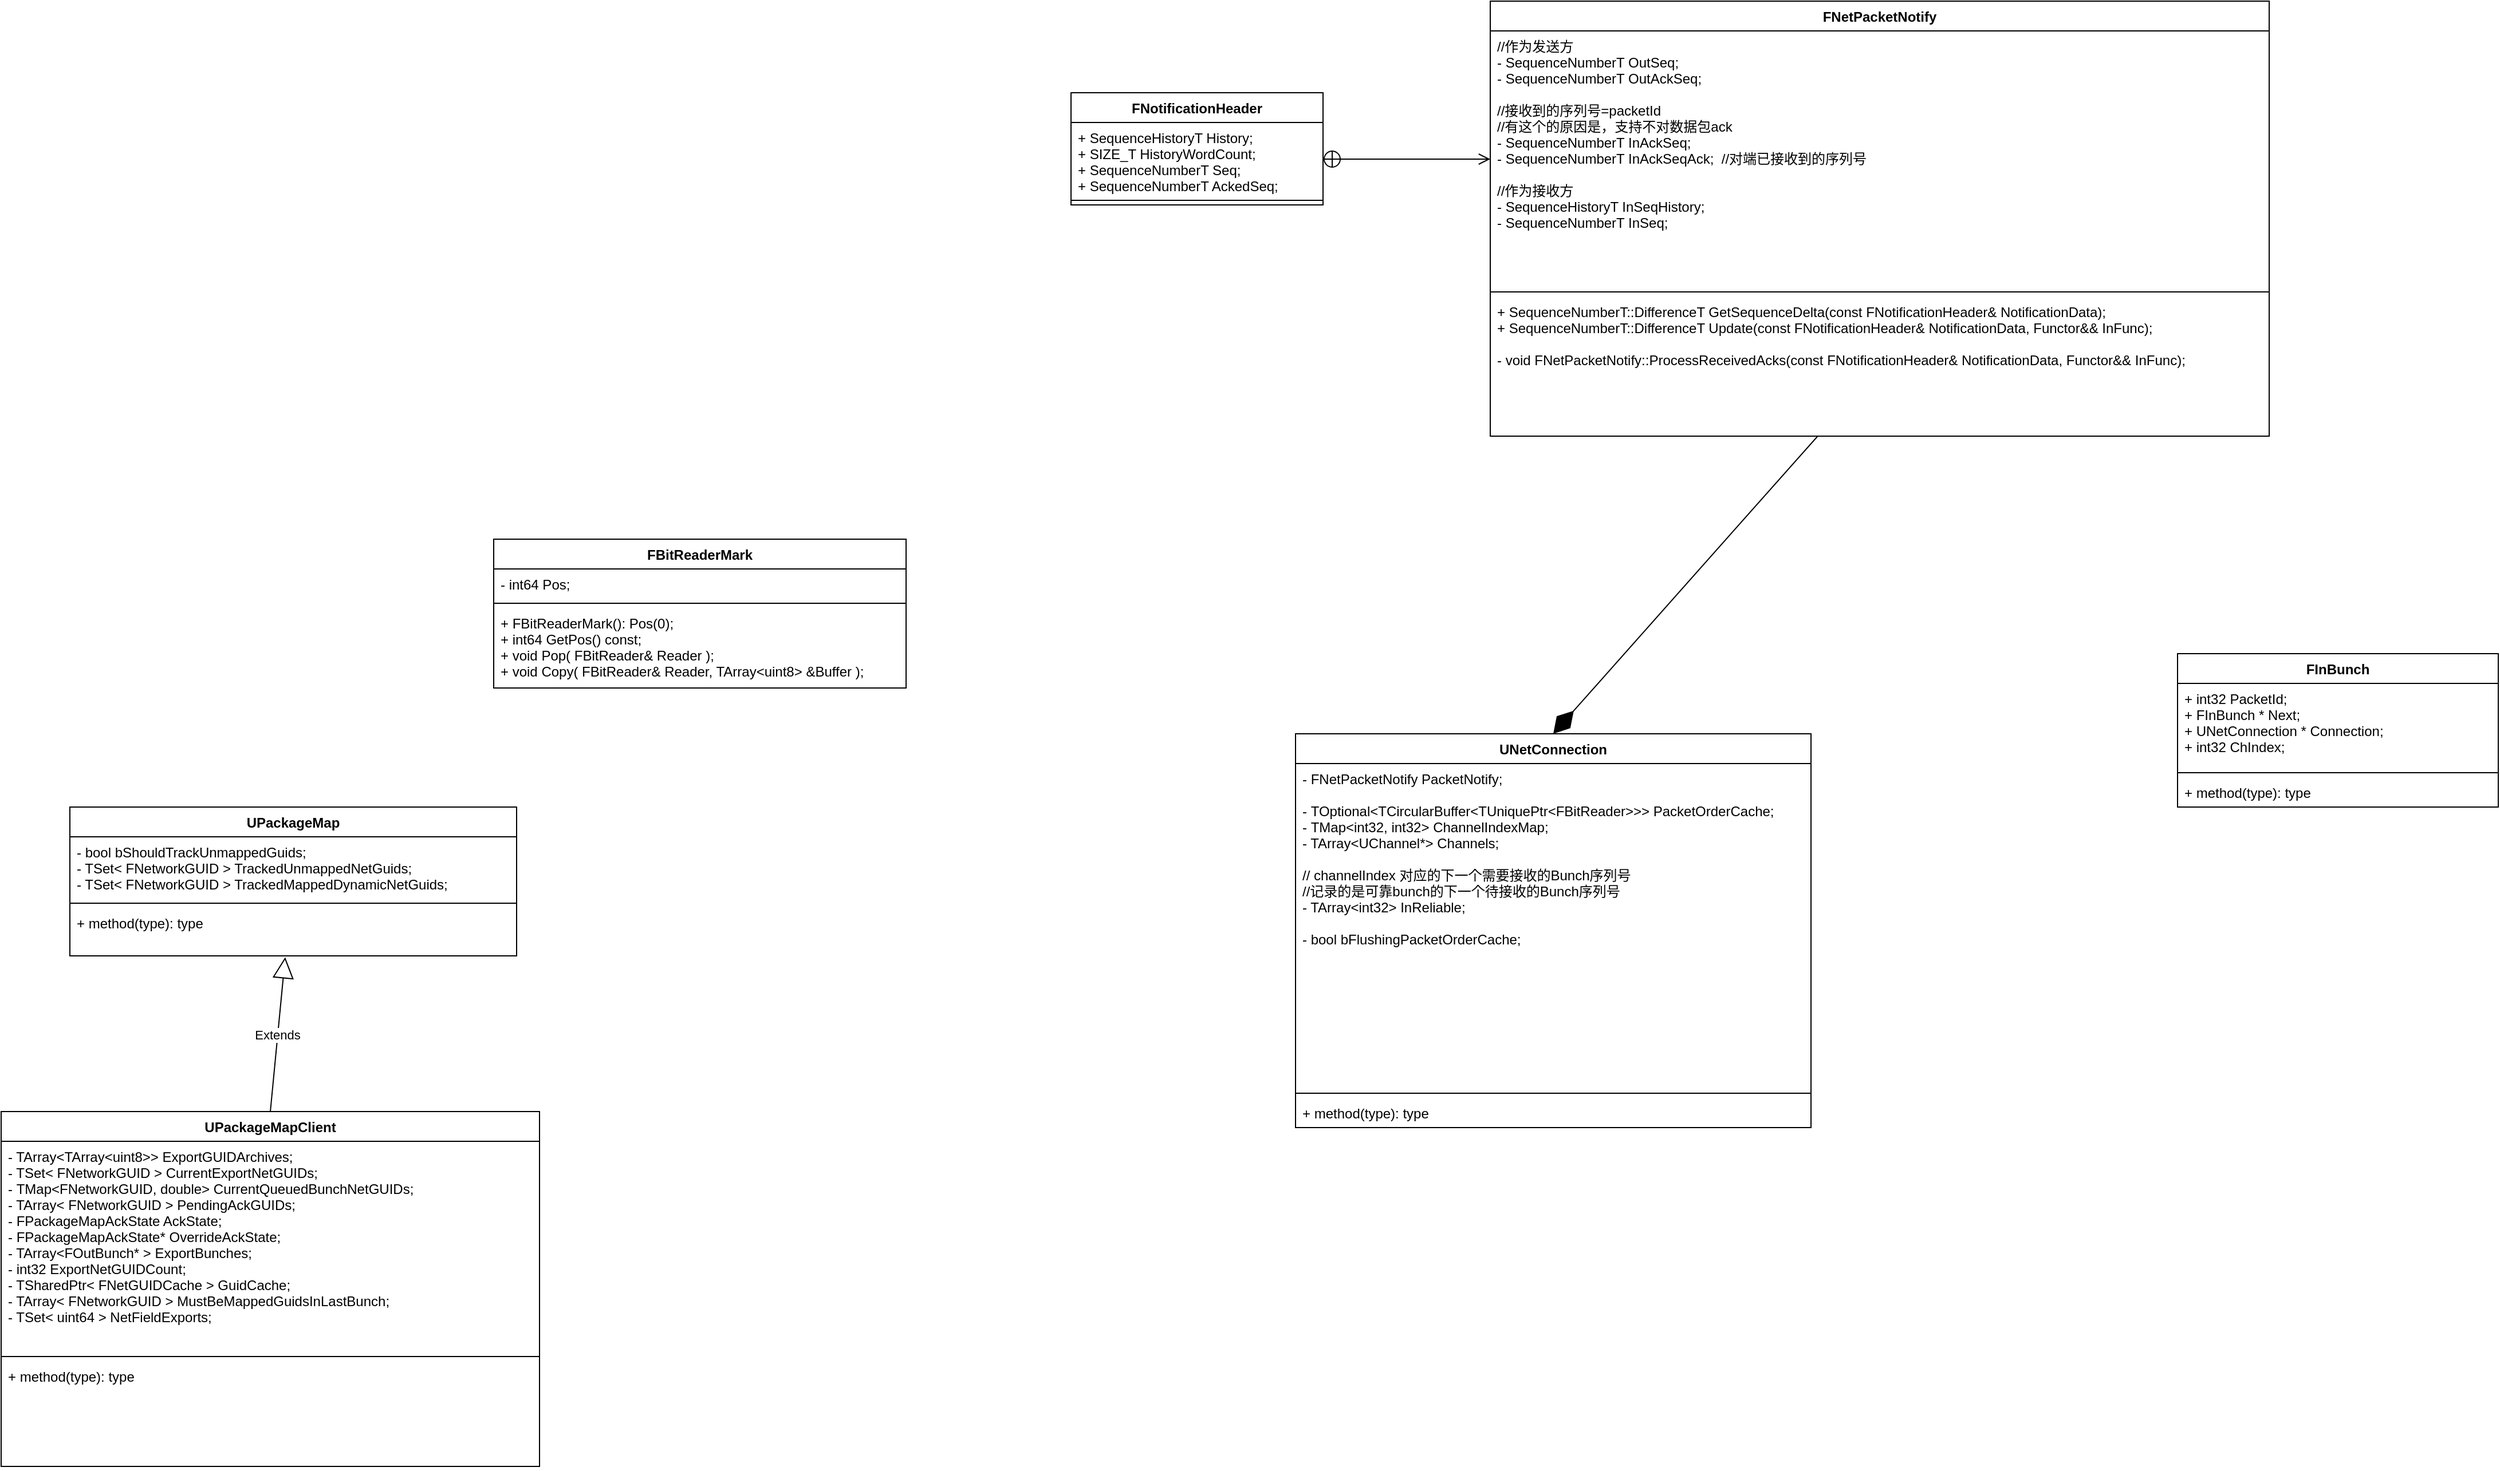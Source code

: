 <mxfile version="14.7.6" type="github" pages="4">
  <diagram id="JvuuxttgNgkwClHyyFu2" name="第 1 页">
    <mxGraphModel dx="1961" dy="1804" grid="1" gridSize="10" guides="1" tooltips="1" connect="1" arrows="1" fold="1" page="1" pageScale="1" pageWidth="827" pageHeight="1169" math="0" shadow="0">
      <root>
        <mxCell id="0" />
        <mxCell id="1" parent="0" />
        <mxCell id="SQb546SRnWdh8VyM-8AY-2" value="UNetConnection" style="swimlane;fontStyle=1;align=center;verticalAlign=top;childLayout=stackLayout;horizontal=1;startSize=26;horizontalStack=0;resizeParent=1;resizeParentMax=0;resizeLast=0;collapsible=1;marginBottom=0;" parent="1" vertex="1">
          <mxGeometry x="390" y="470" width="450" height="344" as="geometry" />
        </mxCell>
        <mxCell id="SQb546SRnWdh8VyM-8AY-3" value="- FNetPacketNotify PacketNotify;&#xa;&#xa;- TOptional&lt;TCircularBuffer&lt;TUniquePtr&lt;FBitReader&gt;&gt;&gt; PacketOrderCache;&#xa;- TMap&lt;int32, int32&gt; ChannelIndexMap;&#xa;- TArray&lt;UChannel*&gt; Channels;&#xa;&#xa;// channelIndex 对应的下一个需要接收的Bunch序列号&#xa;//记录的是可靠bunch的下一个待接收的Bunch序列号&#xa;- TArray&lt;int32&gt;  InReliable;  &#xa;&#xa;- bool bFlushingPacketOrderCache;" style="text;strokeColor=none;fillColor=none;align=left;verticalAlign=top;spacingLeft=4;spacingRight=4;overflow=hidden;rotatable=0;points=[[0,0.5],[1,0.5]];portConstraint=eastwest;" parent="SQb546SRnWdh8VyM-8AY-2" vertex="1">
          <mxGeometry y="26" width="450" height="284" as="geometry" />
        </mxCell>
        <mxCell id="SQb546SRnWdh8VyM-8AY-4" value="" style="line;strokeWidth=1;fillColor=none;align=left;verticalAlign=middle;spacingTop=-1;spacingLeft=3;spacingRight=3;rotatable=0;labelPosition=right;points=[];portConstraint=eastwest;" parent="SQb546SRnWdh8VyM-8AY-2" vertex="1">
          <mxGeometry y="310" width="450" height="8" as="geometry" />
        </mxCell>
        <mxCell id="SQb546SRnWdh8VyM-8AY-5" value="+ method(type): type" style="text;strokeColor=none;fillColor=none;align=left;verticalAlign=top;spacingLeft=4;spacingRight=4;overflow=hidden;rotatable=0;points=[[0,0.5],[1,0.5]];portConstraint=eastwest;" parent="SQb546SRnWdh8VyM-8AY-2" vertex="1">
          <mxGeometry y="318" width="450" height="26" as="geometry" />
        </mxCell>
        <mxCell id="o2_gZ3kN2BpJZVYaGaaf-1" value="FInBunch" style="swimlane;fontStyle=1;align=center;verticalAlign=top;childLayout=stackLayout;horizontal=1;startSize=26;horizontalStack=0;resizeParent=1;resizeParentMax=0;resizeLast=0;collapsible=1;marginBottom=0;" parent="1" vertex="1">
          <mxGeometry x="1160" y="400" width="280" height="134" as="geometry" />
        </mxCell>
        <mxCell id="o2_gZ3kN2BpJZVYaGaaf-2" value="+ int32    PacketId;&#xa;+ FInBunch *   Next;&#xa;+ UNetConnection * Connection;&#xa;+ int32    ChIndex;" style="text;strokeColor=none;fillColor=none;align=left;verticalAlign=top;spacingLeft=4;spacingRight=4;overflow=hidden;rotatable=0;points=[[0,0.5],[1,0.5]];portConstraint=eastwest;" parent="o2_gZ3kN2BpJZVYaGaaf-1" vertex="1">
          <mxGeometry y="26" width="280" height="74" as="geometry" />
        </mxCell>
        <mxCell id="o2_gZ3kN2BpJZVYaGaaf-3" value="" style="line;strokeWidth=1;fillColor=none;align=left;verticalAlign=middle;spacingTop=-1;spacingLeft=3;spacingRight=3;rotatable=0;labelPosition=right;points=[];portConstraint=eastwest;" parent="o2_gZ3kN2BpJZVYaGaaf-1" vertex="1">
          <mxGeometry y="100" width="280" height="8" as="geometry" />
        </mxCell>
        <mxCell id="o2_gZ3kN2BpJZVYaGaaf-4" value="+ method(type): type" style="text;strokeColor=none;fillColor=none;align=left;verticalAlign=top;spacingLeft=4;spacingRight=4;overflow=hidden;rotatable=0;points=[[0,0.5],[1,0.5]];portConstraint=eastwest;" parent="o2_gZ3kN2BpJZVYaGaaf-1" vertex="1">
          <mxGeometry y="108" width="280" height="26" as="geometry" />
        </mxCell>
        <mxCell id="5Kny9_tc-0Gk9VmiHxyS-1" value="FNetPacketNotify" style="swimlane;fontStyle=1;align=center;verticalAlign=top;childLayout=stackLayout;horizontal=1;startSize=26;horizontalStack=0;resizeParent=1;resizeParentMax=0;resizeLast=0;collapsible=1;marginBottom=0;" parent="1" vertex="1">
          <mxGeometry x="560" y="-170" width="680" height="380" as="geometry" />
        </mxCell>
        <mxCell id="5Kny9_tc-0Gk9VmiHxyS-2" value="//作为发送方&#xa;- SequenceNumberT OutSeq;&#xa;- SequenceNumberT OutAckSeq;&#xa; &#xa;//接收到的序列号=packetId&#xa;//有这个的原因是，支持不对数据包ack&#xa;- SequenceNumberT InAckSeq; &#xa;- SequenceNumberT InAckSeqAck;  //对端已接收到的序列号&#xa;&#xa;//作为接收方&#xa;- SequenceHistoryT InSeqHistory;&#xa;- SequenceNumberT InSeq;&#xa;&#xa; " style="text;strokeColor=none;fillColor=none;align=left;verticalAlign=top;spacingLeft=4;spacingRight=4;overflow=hidden;rotatable=0;points=[[0,0.5],[1,0.5]];portConstraint=eastwest;" parent="5Kny9_tc-0Gk9VmiHxyS-1" vertex="1">
          <mxGeometry y="26" width="680" height="224" as="geometry" />
        </mxCell>
        <mxCell id="5Kny9_tc-0Gk9VmiHxyS-3" value="" style="line;strokeWidth=1;fillColor=none;align=left;verticalAlign=middle;spacingTop=-1;spacingLeft=3;spacingRight=3;rotatable=0;labelPosition=right;points=[];portConstraint=eastwest;" parent="5Kny9_tc-0Gk9VmiHxyS-1" vertex="1">
          <mxGeometry y="250" width="680" height="8" as="geometry" />
        </mxCell>
        <mxCell id="5Kny9_tc-0Gk9VmiHxyS-4" value="+ SequenceNumberT::DifferenceT GetSequenceDelta(const FNotificationHeader&amp; NotificationData);&#xa;+ SequenceNumberT::DifferenceT Update(const FNotificationHeader&amp; NotificationData, Functor&amp;&amp; InFunc);&#xa;&#xa;- void FNetPacketNotify::ProcessReceivedAcks(const FNotificationHeader&amp; NotificationData, Functor&amp;&amp; InFunc);" style="text;strokeColor=none;fillColor=none;align=left;verticalAlign=top;spacingLeft=4;spacingRight=4;overflow=hidden;rotatable=0;points=[[0,0.5],[1,0.5]];portConstraint=eastwest;" parent="5Kny9_tc-0Gk9VmiHxyS-1" vertex="1">
          <mxGeometry y="258" width="680" height="122" as="geometry" />
        </mxCell>
        <mxCell id="5Kny9_tc-0Gk9VmiHxyS-5" value="" style="endArrow=open;startArrow=circlePlus;endFill=0;startFill=0;endSize=8;html=1;exitX=1;exitY=0.5;exitDx=0;exitDy=0;entryX=0;entryY=0.5;entryDx=0;entryDy=0;" parent="1" source="5Kny9_tc-0Gk9VmiHxyS-7" target="5Kny9_tc-0Gk9VmiHxyS-2" edge="1">
          <mxGeometry width="160" relative="1" as="geometry">
            <mxPoint x="330" y="-127.5" as="sourcePoint" />
            <mxPoint x="490" y="-127.5" as="targetPoint" />
          </mxGeometry>
        </mxCell>
        <mxCell id="5Kny9_tc-0Gk9VmiHxyS-6" value="FNotificationHeader" style="swimlane;fontStyle=1;align=center;verticalAlign=top;childLayout=stackLayout;horizontal=1;startSize=26;horizontalStack=0;resizeParent=1;resizeParentMax=0;resizeLast=0;collapsible=1;marginBottom=0;" parent="1" vertex="1">
          <mxGeometry x="194" y="-90" width="220" height="98" as="geometry" />
        </mxCell>
        <mxCell id="5Kny9_tc-0Gk9VmiHxyS-7" value="+ SequenceHistoryT History;&#xa;+ SIZE_T HistoryWordCount;&#xa;+ SequenceNumberT Seq;&#xa;+ SequenceNumberT AckedSeq;" style="text;strokeColor=none;fillColor=none;align=left;verticalAlign=top;spacingLeft=4;spacingRight=4;overflow=hidden;rotatable=0;points=[[0,0.5],[1,0.5]];portConstraint=eastwest;" parent="5Kny9_tc-0Gk9VmiHxyS-6" vertex="1">
          <mxGeometry y="26" width="220" height="64" as="geometry" />
        </mxCell>
        <mxCell id="5Kny9_tc-0Gk9VmiHxyS-8" value="" style="line;strokeWidth=1;fillColor=none;align=left;verticalAlign=middle;spacingTop=-1;spacingLeft=3;spacingRight=3;rotatable=0;labelPosition=right;points=[];portConstraint=eastwest;" parent="5Kny9_tc-0Gk9VmiHxyS-6" vertex="1">
          <mxGeometry y="90" width="220" height="8" as="geometry" />
        </mxCell>
        <mxCell id="w3oPFMXKAsbAwypzQbfn-1" value="FBitReaderMark" style="swimlane;fontStyle=1;align=center;verticalAlign=top;childLayout=stackLayout;horizontal=1;startSize=26;horizontalStack=0;resizeParent=1;resizeParentMax=0;resizeLast=0;collapsible=1;marginBottom=0;" parent="1" vertex="1">
          <mxGeometry x="-310" y="300" width="360" height="130" as="geometry" />
        </mxCell>
        <mxCell id="w3oPFMXKAsbAwypzQbfn-2" value="- int64 Pos;" style="text;strokeColor=none;fillColor=none;align=left;verticalAlign=top;spacingLeft=4;spacingRight=4;overflow=hidden;rotatable=0;points=[[0,0.5],[1,0.5]];portConstraint=eastwest;" parent="w3oPFMXKAsbAwypzQbfn-1" vertex="1">
          <mxGeometry y="26" width="360" height="26" as="geometry" />
        </mxCell>
        <mxCell id="w3oPFMXKAsbAwypzQbfn-3" value="" style="line;strokeWidth=1;fillColor=none;align=left;verticalAlign=middle;spacingTop=-1;spacingLeft=3;spacingRight=3;rotatable=0;labelPosition=right;points=[];portConstraint=eastwest;" parent="w3oPFMXKAsbAwypzQbfn-1" vertex="1">
          <mxGeometry y="52" width="360" height="8" as="geometry" />
        </mxCell>
        <mxCell id="w3oPFMXKAsbAwypzQbfn-4" value="+ FBitReaderMark(): Pos(0);&#xa;+ int64 GetPos() const;&#xa;+ void Pop( FBitReader&amp; Reader );&#xa;+ void Copy( FBitReader&amp; Reader, TArray&lt;uint8&gt; &amp;Buffer );" style="text;strokeColor=none;fillColor=none;align=left;verticalAlign=top;spacingLeft=4;spacingRight=4;overflow=hidden;rotatable=0;points=[[0,0.5],[1,0.5]];portConstraint=eastwest;" parent="w3oPFMXKAsbAwypzQbfn-1" vertex="1">
          <mxGeometry y="60" width="360" height="70" as="geometry" />
        </mxCell>
        <mxCell id="w3oPFMXKAsbAwypzQbfn-6" value="" style="endArrow=diamondThin;endFill=1;endSize=24;html=1;entryX=0.5;entryY=0;entryDx=0;entryDy=0;" parent="1" source="5Kny9_tc-0Gk9VmiHxyS-4" target="SQb546SRnWdh8VyM-8AY-2" edge="1">
          <mxGeometry width="160" relative="1" as="geometry">
            <mxPoint x="250" y="250" as="sourcePoint" />
            <mxPoint x="440" y="320" as="targetPoint" />
          </mxGeometry>
        </mxCell>
        <mxCell id="HYYZ7wxcilcyPnHC77bf-1" value="UPackageMap" style="swimlane;fontStyle=1;align=center;verticalAlign=top;childLayout=stackLayout;horizontal=1;startSize=26;horizontalStack=0;resizeParent=1;resizeParentMax=0;resizeLast=0;collapsible=1;marginBottom=0;" vertex="1" parent="1">
          <mxGeometry x="-680" y="534" width="390" height="130" as="geometry" />
        </mxCell>
        <mxCell id="HYYZ7wxcilcyPnHC77bf-2" value="- bool					bShouldTrackUnmappedGuids;&#xa;- TSet&lt; FNetworkGUID &gt;	TrackedUnmappedNetGuids;&#xa;- TSet&lt; FNetworkGUID &gt;	TrackedMappedDynamicNetGuids;" style="text;strokeColor=none;fillColor=none;align=left;verticalAlign=top;spacingLeft=4;spacingRight=4;overflow=hidden;rotatable=0;points=[[0,0.5],[1,0.5]];portConstraint=eastwest;" vertex="1" parent="HYYZ7wxcilcyPnHC77bf-1">
          <mxGeometry y="26" width="390" height="54" as="geometry" />
        </mxCell>
        <mxCell id="HYYZ7wxcilcyPnHC77bf-3" value="" style="line;strokeWidth=1;fillColor=none;align=left;verticalAlign=middle;spacingTop=-1;spacingLeft=3;spacingRight=3;rotatable=0;labelPosition=right;points=[];portConstraint=eastwest;" vertex="1" parent="HYYZ7wxcilcyPnHC77bf-1">
          <mxGeometry y="80" width="390" height="8" as="geometry" />
        </mxCell>
        <mxCell id="HYYZ7wxcilcyPnHC77bf-4" value="+ method(type): type" style="text;strokeColor=none;fillColor=none;align=left;verticalAlign=top;spacingLeft=4;spacingRight=4;overflow=hidden;rotatable=0;points=[[0,0.5],[1,0.5]];portConstraint=eastwest;" vertex="1" parent="HYYZ7wxcilcyPnHC77bf-1">
          <mxGeometry y="88" width="390" height="42" as="geometry" />
        </mxCell>
        <mxCell id="HYYZ7wxcilcyPnHC77bf-5" value="UPackageMapClient" style="swimlane;fontStyle=1;align=center;verticalAlign=top;childLayout=stackLayout;horizontal=1;startSize=26;horizontalStack=0;resizeParent=1;resizeParentMax=0;resizeLast=0;collapsible=1;marginBottom=0;" vertex="1" parent="1">
          <mxGeometry x="-740" y="800" width="470" height="310" as="geometry" />
        </mxCell>
        <mxCell id="HYYZ7wxcilcyPnHC77bf-6" value="- TArray&lt;TArray&lt;uint8&gt;&gt;				ExportGUIDArchives;&#xa;- TSet&lt; FNetworkGUID &gt;				CurrentExportNetGUIDs;&#xa;- TMap&lt;FNetworkGUID, double&gt; CurrentQueuedBunchNetGUIDs;&#xa;- TArray&lt; FNetworkGUID &gt;				PendingAckGUIDs;&#xa;- FPackageMapAckState					AckState; &#xa;- FPackageMapAckState*				OverrideAckState;&#xa;- TArray&lt;FOutBunch* &gt;					ExportBunches;&#xa;- int32								ExportNetGUIDCount;&#xa;- TSharedPtr&lt; FNetGUIDCache &gt;			GuidCache;&#xa;- TArray&lt; FNetworkGUID &gt;				MustBeMappedGuidsInLastBunch;&#xa;- TSet&lt; uint64 &gt;						NetFieldExports;" style="text;strokeColor=none;fillColor=none;align=left;verticalAlign=top;spacingLeft=4;spacingRight=4;overflow=hidden;rotatable=0;points=[[0,0.5],[1,0.5]];portConstraint=eastwest;" vertex="1" parent="HYYZ7wxcilcyPnHC77bf-5">
          <mxGeometry y="26" width="470" height="184" as="geometry" />
        </mxCell>
        <mxCell id="HYYZ7wxcilcyPnHC77bf-7" value="" style="line;strokeWidth=1;fillColor=none;align=left;verticalAlign=middle;spacingTop=-1;spacingLeft=3;spacingRight=3;rotatable=0;labelPosition=right;points=[];portConstraint=eastwest;" vertex="1" parent="HYYZ7wxcilcyPnHC77bf-5">
          <mxGeometry y="210" width="470" height="8" as="geometry" />
        </mxCell>
        <mxCell id="HYYZ7wxcilcyPnHC77bf-8" value="+ method(type): type" style="text;strokeColor=none;fillColor=none;align=left;verticalAlign=top;spacingLeft=4;spacingRight=4;overflow=hidden;rotatable=0;points=[[0,0.5],[1,0.5]];portConstraint=eastwest;" vertex="1" parent="HYYZ7wxcilcyPnHC77bf-5">
          <mxGeometry y="218" width="470" height="92" as="geometry" />
        </mxCell>
        <mxCell id="HYYZ7wxcilcyPnHC77bf-10" value="Extends" style="endArrow=block;endSize=16;endFill=0;html=1;entryX=0.482;entryY=1.028;entryDx=0;entryDy=0;entryPerimeter=0;exitX=0.5;exitY=0;exitDx=0;exitDy=0;" edge="1" parent="1" source="HYYZ7wxcilcyPnHC77bf-5" target="HYYZ7wxcilcyPnHC77bf-4">
          <mxGeometry width="160" relative="1" as="geometry">
            <mxPoint x="-540" y="740" as="sourcePoint" />
            <mxPoint x="-380" y="740" as="targetPoint" />
          </mxGeometry>
        </mxCell>
      </root>
    </mxGraphModel>
  </diagram>
  <diagram id="a4vRnVLud2tBg5x-6DI5" name="第 2 页">
    <mxGraphModel dx="1422" dy="762" grid="1" gridSize="10" guides="1" tooltips="1" connect="1" arrows="1" fold="1" page="1" pageScale="1" pageWidth="827" pageHeight="1169" math="0" shadow="0">
      <root>
        <mxCell id="y5h4J5LShokHnXd0eRl6-0" />
        <mxCell id="y5h4J5LShokHnXd0eRl6-1" parent="y5h4J5LShokHnXd0eRl6-0" />
        <mxCell id="y5h4J5LShokHnXd0eRl6-3" value="UNetConnection::ReceivedPacket" style="shape=umlLifeline;perimeter=lifelinePerimeter;whiteSpace=wrap;html=1;container=1;collapsible=0;recursiveResize=0;outlineConnect=0;" parent="y5h4J5LShokHnXd0eRl6-1" vertex="1">
          <mxGeometry x="200" y="240" width="240" height="550" as="geometry" />
        </mxCell>
        <mxCell id="y5h4J5LShokHnXd0eRl6-4" value="" style="html=1;points=[];perimeter=orthogonalPerimeter;" parent="y5h4J5LShokHnXd0eRl6-3" vertex="1">
          <mxGeometry x="115" y="130" width="10" height="40" as="geometry" />
        </mxCell>
        <mxCell id="y5h4J5LShokHnXd0eRl6-6" value="" style="html=1;points=[];perimeter=orthogonalPerimeter;" parent="y5h4J5LShokHnXd0eRl6-3" vertex="1">
          <mxGeometry x="115" y="70" width="10" height="40" as="geometry" />
        </mxCell>
        <mxCell id="y5h4J5LShokHnXd0eRl6-5" value="接收到的数据包序列号非预期的，缓存之" style="text;html=1;align=center;verticalAlign=middle;resizable=0;points=[];autosize=1;strokeColor=none;" parent="y5h4J5LShokHnXd0eRl6-1" vertex="1">
          <mxGeometry x="330" y="380" width="230" height="20" as="geometry" />
        </mxCell>
        <mxCell id="y5h4J5LShokHnXd0eRl6-7" value="解析接收到的数据包的头" style="text;html=1;align=center;verticalAlign=middle;resizable=0;points=[];autosize=1;strokeColor=none;" parent="y5h4J5LShokHnXd0eRl6-1" vertex="1">
          <mxGeometry x="330" y="320" width="150" height="20" as="geometry" />
        </mxCell>
        <mxCell id="y5h4J5LShokHnXd0eRl6-8" value="" style="html=1;points=[];perimeter=orthogonalPerimeter;" parent="y5h4J5LShokHnXd0eRl6-1" vertex="1">
          <mxGeometry x="315" y="440" width="10" height="40" as="geometry" />
        </mxCell>
        <mxCell id="y5h4J5LShokHnXd0eRl6-9" value="数据包通知模块处理收到的Ack" style="text;html=1;align=center;verticalAlign=middle;resizable=0;points=[];autosize=1;strokeColor=none;" parent="y5h4J5LShokHnXd0eRl6-1" vertex="1">
          <mxGeometry x="340" y="450" width="180" height="20" as="geometry" />
        </mxCell>
        <mxCell id="y5h4J5LShokHnXd0eRl6-10" value="如果收到预期的数据包" style="text;html=1;align=center;verticalAlign=middle;resizable=0;points=[];autosize=1;strokeColor=none;" parent="y5h4J5LShokHnXd0eRl6-1" vertex="1">
          <mxGeometry x="330" y="420" width="140" height="20" as="geometry" />
        </mxCell>
        <mxCell id="y5h4J5LShokHnXd0eRl6-11" value="" style="html=1;points=[];perimeter=orthogonalPerimeter;" parent="y5h4J5LShokHnXd0eRl6-1" vertex="1">
          <mxGeometry x="315" y="510" width="10" height="40" as="geometry" />
        </mxCell>
        <mxCell id="y5h4J5LShokHnXd0eRl6-12" value="开始循环拆包" style="text;html=1;align=center;verticalAlign=middle;resizable=0;points=[];autosize=1;strokeColor=none;" parent="y5h4J5LShokHnXd0eRl6-1" vertex="1">
          <mxGeometry x="335" y="520" width="90" height="20" as="geometry" />
        </mxCell>
      </root>
    </mxGraphModel>
  </diagram>
  <diagram id="L2MIMZa57mk_JeIrlgz6" name="第 3 页">
    <mxGraphModel dx="1422" dy="762" grid="1" gridSize="10" guides="1" tooltips="1" connect="1" arrows="1" fold="1" page="1" pageScale="1" pageWidth="827" pageHeight="1169" math="0" shadow="0">
      <root>
        <mxCell id="V9XOSMGE34UT7dlm8gCm-0" />
        <mxCell id="V9XOSMGE34UT7dlm8gCm-1" parent="V9XOSMGE34UT7dlm8gCm-0" />
        <mxCell id="V9XOSMGE34UT7dlm8gCm-9" value="" style="rounded=0;whiteSpace=wrap;html=1;align=center;" parent="V9XOSMGE34UT7dlm8gCm-1" vertex="1">
          <mxGeometry x="244" y="455" width="426" height="465" as="geometry" />
        </mxCell>
        <mxCell id="V9XOSMGE34UT7dlm8gCm-10" value="&lt;font style=&quot;font-size: 20px&quot;&gt;&lt;b&gt;数据包格式&lt;/b&gt;&lt;/font&gt;" style="text;html=1;align=center;verticalAlign=middle;resizable=0;points=[];autosize=1;strokeColor=none;" parent="V9XOSMGE34UT7dlm8gCm-1" vertex="1">
          <mxGeometry x="220" y="390" width="120" height="20" as="geometry" />
        </mxCell>
        <mxCell id="mLa5y4hS6SkfAluFRhbH-0" value="&lt;b&gt;&lt;font style=&quot;font-size: 16px&quot;&gt;FNetPacketNotify::FNotificationHeader&lt;/font&gt;&lt;br&gt;&lt;/b&gt;&lt;div style=&quot;font-size: 14px&quot;&gt;&lt;b&gt;1.Header.History：&lt;/b&gt;&lt;/div&gt;&lt;div style=&quot;font-size: 14px&quot;&gt;&lt;b&gt;2.Header.HistoryWordCount：&lt;/b&gt;&lt;/div&gt;&lt;div style=&quot;font-size: 14px&quot;&gt;&lt;b&gt;3.Header.Seq：&lt;/b&gt;&lt;/div&gt;&lt;div style=&quot;font-size: 14px&quot;&gt;&lt;b&gt;4.Header.AckedSeq&lt;span style=&quot;font-size: 13px&quot;&gt;：&lt;/span&gt;&lt;/b&gt;&lt;/div&gt;" style="rounded=1;whiteSpace=wrap;html=1;strokeWidth=2;fillWeight=4;hachureGap=8;hachureAngle=45;fillColor=#1ba1e2;sketch=1;opacity=40;" parent="V9XOSMGE34UT7dlm8gCm-1" vertex="1">
          <mxGeometry x="290" y="500" width="340" height="140" as="geometry" />
        </mxCell>
      </root>
    </mxGraphModel>
  </diagram>
  <diagram id="5l3Og7EX1F1I-Ai8yThH" name="第 4 页">
    <mxGraphModel dx="2858" dy="1089" grid="1" gridSize="10" guides="1" tooltips="1" connect="1" arrows="1" fold="1" page="1" pageScale="1" pageWidth="827" pageHeight="1169" math="0" shadow="0">
      <root>
        <mxCell id="J8YUwBtzcWnU1Rgt1Epy-0" />
        <mxCell id="J8YUwBtzcWnU1Rgt1Epy-1" parent="J8YUwBtzcWnU1Rgt1Epy-0" />
        <mxCell id="J8YUwBtzcWnU1Rgt1Epy-5" value="&lt;font style=&quot;font-size: 20px&quot;&gt;SequenceHistoryT History&lt;/font&gt;" style="rounded=0;whiteSpace=wrap;html=1;" vertex="1" parent="J8YUwBtzcWnU1Rgt1Epy-1">
          <mxGeometry x="269" y="280" width="290" height="60" as="geometry" />
        </mxCell>
        <mxCell id="J8YUwBtzcWnU1Rgt1Epy-6" value="&lt;font style=&quot;font-size: 20px&quot;&gt;SIZE_T HistoryWordCount&lt;/font&gt;" style="rounded=0;whiteSpace=wrap;html=1;" vertex="1" parent="J8YUwBtzcWnU1Rgt1Epy-1">
          <mxGeometry x="269" y="475" width="290" height="60" as="geometry" />
        </mxCell>
        <mxCell id="J8YUwBtzcWnU1Rgt1Epy-7" value="&lt;font style=&quot;font-size: 20px&quot;&gt;SequenceNumberT Seq&lt;/font&gt;" style="rounded=0;whiteSpace=wrap;html=1;" vertex="1" parent="J8YUwBtzcWnU1Rgt1Epy-1">
          <mxGeometry x="269" y="680" width="290" height="60" as="geometry" />
        </mxCell>
        <mxCell id="J8YUwBtzcWnU1Rgt1Epy-8" value="&lt;font style=&quot;font-size: 20px&quot;&gt;SequenceNumberT AckedSeq&lt;/font&gt;" style="rounded=0;whiteSpace=wrap;html=1;" vertex="1" parent="J8YUwBtzcWnU1Rgt1Epy-1">
          <mxGeometry x="270" y="380" width="290" height="60" as="geometry" />
        </mxCell>
        <mxCell id="J8YUwBtzcWnU1Rgt1Epy-9" value="&lt;font style=&quot;font-size: 20px&quot;&gt;SequenceHistoryT InSeqHistory&lt;/font&gt;" style="rounded=0;whiteSpace=wrap;html=1;" vertex="1" parent="J8YUwBtzcWnU1Rgt1Epy-1">
          <mxGeometry x="-350" y="280" width="320" height="60" as="geometry" />
        </mxCell>
        <mxCell id="J8YUwBtzcWnU1Rgt1Epy-10" value="&lt;font style=&quot;font-size: 20px&quot;&gt;SequenceNumberT InSeq&lt;/font&gt;" style="rounded=0;whiteSpace=wrap;html=1;" vertex="1" parent="J8YUwBtzcWnU1Rgt1Epy-1">
          <mxGeometry x="-350" y="180" width="320" height="60" as="geometry" />
        </mxCell>
        <mxCell id="J8YUwBtzcWnU1Rgt1Epy-11" value="&lt;font style=&quot;font-size: 20px&quot;&gt;SequenceNumberT InAckSeq&lt;/font&gt;" style="rounded=0;whiteSpace=wrap;html=1;" vertex="1" parent="J8YUwBtzcWnU1Rgt1Epy-1">
          <mxGeometry x="-360" y="380" width="320" height="60" as="geometry" />
        </mxCell>
        <mxCell id="J8YUwBtzcWnU1Rgt1Epy-12" value="&lt;font style=&quot;font-size: 20px&quot;&gt;SequenceNumberT InAckSeqAck&lt;/font&gt;" style="rounded=0;whiteSpace=wrap;html=1;" vertex="1" parent="J8YUwBtzcWnU1Rgt1Epy-1">
          <mxGeometry x="-361" y="520" width="320" height="60" as="geometry" />
        </mxCell>
        <mxCell id="J8YUwBtzcWnU1Rgt1Epy-13" value="&lt;font style=&quot;font-size: 20px&quot;&gt;SequenceNumberT OutSeq&lt;/font&gt;" style="rounded=0;whiteSpace=wrap;html=1;" vertex="1" parent="J8YUwBtzcWnU1Rgt1Epy-1">
          <mxGeometry x="-361" y="690" width="320" height="60" as="geometry" />
        </mxCell>
        <mxCell id="J8YUwBtzcWnU1Rgt1Epy-14" value="&lt;font style=&quot;font-size: 20px&quot;&gt;SequenceNumberT OutAckSeq&lt;/font&gt;" style="rounded=0;whiteSpace=wrap;html=1;" vertex="1" parent="J8YUwBtzcWnU1Rgt1Epy-1">
          <mxGeometry x="-361" y="770" width="320" height="60" as="geometry" />
        </mxCell>
        <mxCell id="J8YUwBtzcWnU1Rgt1Epy-32" value="&lt;font style=&quot;font-size: 15px&quot;&gt;至少一个字 Word 的大小&lt;/font&gt;" style="text;html=1;align=center;verticalAlign=middle;resizable=0;points=[];autosize=1;strokeColor=none;" vertex="1" parent="J8YUwBtzcWnU1Rgt1Epy-1">
          <mxGeometry x="70" y="470" width="180" height="20" as="geometry" />
        </mxCell>
        <mxCell id="J8YUwBtzcWnU1Rgt1Epy-33" value="&lt;font style=&quot;font-size: 20px&quot;&gt;SequenceHistoryT InSeqHistory&lt;/font&gt;" style="rounded=0;whiteSpace=wrap;html=1;" vertex="1" parent="J8YUwBtzcWnU1Rgt1Epy-1">
          <mxGeometry x="830" y="495" width="320" height="60" as="geometry" />
        </mxCell>
        <mxCell id="J8YUwBtzcWnU1Rgt1Epy-34" value="&lt;font style=&quot;font-size: 20px&quot;&gt;SequenceNumberT InSeq&lt;/font&gt;" style="rounded=0;whiteSpace=wrap;html=1;" vertex="1" parent="J8YUwBtzcWnU1Rgt1Epy-1">
          <mxGeometry x="827" y="680" width="320" height="60" as="geometry" />
        </mxCell>
        <mxCell id="J8YUwBtzcWnU1Rgt1Epy-35" value="&lt;font style=&quot;font-size: 20px&quot;&gt;SequenceNumberT InAckSeq&lt;/font&gt;" style="rounded=0;whiteSpace=wrap;html=1;" vertex="1" parent="J8YUwBtzcWnU1Rgt1Epy-1">
          <mxGeometry x="827" y="590" width="320" height="60" as="geometry" />
        </mxCell>
        <mxCell id="J8YUwBtzcWnU1Rgt1Epy-36" value="&lt;font style=&quot;font-size: 20px&quot;&gt;SequenceNumberT InAckSeqAck&lt;/font&gt;" style="rounded=0;whiteSpace=wrap;html=1;" vertex="1" parent="J8YUwBtzcWnU1Rgt1Epy-1">
          <mxGeometry x="827" y="340" width="320" height="60" as="geometry" />
        </mxCell>
        <mxCell id="J8YUwBtzcWnU1Rgt1Epy-37" value="&lt;font style=&quot;font-size: 20px&quot;&gt;SequenceNumberT OutSeq&lt;/font&gt;" style="rounded=0;whiteSpace=wrap;html=1;" vertex="1" parent="J8YUwBtzcWnU1Rgt1Epy-1">
          <mxGeometry x="827" y="770" width="320" height="60" as="geometry" />
        </mxCell>
        <mxCell id="J8YUwBtzcWnU1Rgt1Epy-38" value="&lt;font style=&quot;font-size: 20px&quot;&gt;SequenceNumberT OutAckSeq&lt;/font&gt;" style="rounded=0;whiteSpace=wrap;html=1;" vertex="1" parent="J8YUwBtzcWnU1Rgt1Epy-1">
          <mxGeometry x="827" y="415" width="320" height="60" as="geometry" />
        </mxCell>
        <mxCell id="J8YUwBtzcWnU1Rgt1Epy-47" value="&lt;font style=&quot;font-size: 15px&quot;&gt;接收方旧的&lt;br&gt;SequenceNumberT OutAckSeq&lt;/font&gt;" style="rounded=0;whiteSpace=wrap;html=1;fillColor=#fff2cc;strokeColor=#d6b656;" vertex="1" parent="J8YUwBtzcWnU1Rgt1Epy-1">
          <mxGeometry x="319" y="150" width="240" height="40" as="geometry" />
        </mxCell>
        <mxCell id="J8YUwBtzcWnU1Rgt1Epy-48" value="" style="shape=curlyBracket;whiteSpace=wrap;html=1;rounded=1;flipH=1;strokeWidth=4;fillColor=#e1d5e7;strokeColor=#9673a6;" vertex="1" parent="J8YUwBtzcWnU1Rgt1Epy-1">
          <mxGeometry x="560" y="180" width="120" height="220" as="geometry" />
        </mxCell>
        <mxCell id="J8YUwBtzcWnU1Rgt1Epy-51" value="&lt;font style=&quot;font-size: 20px&quot;&gt;数据包接收/丢失通知&lt;/font&gt;" style="rounded=0;whiteSpace=wrap;html=1;" vertex="1" parent="J8YUwBtzcWnU1Rgt1Epy-1">
          <mxGeometry x="827" y="260" width="190" height="60" as="geometry" />
        </mxCell>
        <mxCell id="J8YUwBtzcWnU1Rgt1Epy-52" value="&lt;font style=&quot;font-size: 15px&quot;&gt;接收方旧的&lt;br&gt;&lt;span&gt;SequenceNumberT InSeq&lt;/span&gt;&lt;br&gt;&lt;/font&gt;" style="rounded=0;whiteSpace=wrap;html=1;fillColor=#fff2cc;strokeColor=#d6b656;" vertex="1" parent="J8YUwBtzcWnU1Rgt1Epy-1">
          <mxGeometry x="319" y="570" width="240" height="40" as="geometry" />
        </mxCell>
        <mxCell id="J8YUwBtzcWnU1Rgt1Epy-53" value="" style="shape=curlyBracket;whiteSpace=wrap;html=1;rounded=1;flipH=1;strokeWidth=4;fillColor=#a0522d;strokeColor=#6D1F00;fontColor=#ffffff;" vertex="1" parent="J8YUwBtzcWnU1Rgt1Epy-1">
          <mxGeometry x="560" y="580" width="40" height="110" as="geometry" />
        </mxCell>
        <mxCell id="J8YUwBtzcWnU1Rgt1Epy-55" value="&lt;span style=&quot;font-size: 15px&quot;&gt;InAckSeq++&amp;nbsp; &amp;nbsp;直到 PacketId&lt;/span&gt;" style="text;html=1;align=center;verticalAlign=middle;resizable=0;points=[];autosize=1;strokeColor=none;" vertex="1" parent="J8YUwBtzcWnU1Rgt1Epy-1">
          <mxGeometry x="600" y="610" width="200" height="20" as="geometry" />
        </mxCell>
        <mxCell id="J8YUwBtzcWnU1Rgt1Epy-60" value="&lt;span style=&quot;color: rgb(0 , 0 , 0) ; font-family: &amp;#34;helvetica&amp;#34; ; font-size: 15px ; font-style: normal ; font-weight: 400 ; letter-spacing: normal ; text-align: center ; text-indent: 0px ; text-transform: none ; word-spacing: 0px ; background-color: rgb(248 , 249 , 250) ; display: inline ; float: none&quot;&gt;InAckSeq != PacketId 记为丢失&lt;/span&gt;" style="text;whiteSpace=wrap;html=1;" vertex="1" parent="J8YUwBtzcWnU1Rgt1Epy-1">
          <mxGeometry x="610" y="500" width="230" height="30" as="geometry" />
        </mxCell>
        <mxCell id="J8YUwBtzcWnU1Rgt1Epy-68" value="" style="endArrow=none;html=1;endSize=6;targetPerimeterSpacing=0;strokeWidth=5;exitX=1;exitY=0.5;exitDx=0;exitDy=0;fillColor=#f8cecc;strokeColor=#b85450;" edge="1" parent="J8YUwBtzcWnU1Rgt1Epy-1" source="J8YUwBtzcWnU1Rgt1Epy-47">
          <mxGeometry width="50" height="50" relative="1" as="geometry">
            <mxPoint x="750" y="120" as="sourcePoint" />
            <mxPoint x="670" y="170" as="targetPoint" />
            <Array as="points">
              <mxPoint x="590" y="170" />
            </Array>
          </mxGeometry>
        </mxCell>
        <mxCell id="J8YUwBtzcWnU1Rgt1Epy-70" value="" style="endArrow=none;html=1;endSize=6;targetPerimeterSpacing=0;strokeWidth=5;exitX=1;exitY=0.5;exitDx=0;exitDy=0;fillColor=#f8cecc;strokeColor=#b85450;" edge="1" parent="J8YUwBtzcWnU1Rgt1Epy-1">
          <mxGeometry width="50" height="50" relative="1" as="geometry">
            <mxPoint x="560" y="420" as="sourcePoint" />
            <mxPoint x="670" y="420" as="targetPoint" />
            <Array as="points">
              <mxPoint x="591" y="420" />
            </Array>
          </mxGeometry>
        </mxCell>
        <mxCell id="J8YUwBtzcWnU1Rgt1Epy-71" value="" style="endArrow=none;html=1;endSize=6;targetPerimeterSpacing=0;strokeWidth=5;fillColor=#f8cecc;strokeColor=#b85450;" edge="1" parent="J8YUwBtzcWnU1Rgt1Epy-1">
          <mxGeometry width="50" height="50" relative="1" as="geometry">
            <mxPoint x="670" y="170" as="sourcePoint" />
            <mxPoint x="670" y="420" as="targetPoint" />
            <Array as="points">
              <mxPoint x="670" y="220" />
            </Array>
          </mxGeometry>
        </mxCell>
        <mxCell id="J8YUwBtzcWnU1Rgt1Epy-73" value="" style="endArrow=classic;html=1;endSize=6;targetPerimeterSpacing=0;strokeWidth=5;entryX=0;entryY=0.5;entryDx=0;entryDy=0;fillColor=#e1d5e7;strokeColor=#9673a6;" edge="1" parent="J8YUwBtzcWnU1Rgt1Epy-1" target="J8YUwBtzcWnU1Rgt1Epy-51">
          <mxGeometry width="50" height="50" relative="1" as="geometry">
            <mxPoint x="559" y="289.71" as="sourcePoint" />
            <mxPoint x="639" y="289.71" as="targetPoint" />
          </mxGeometry>
        </mxCell>
        <mxCell id="J8YUwBtzcWnU1Rgt1Epy-74" value="" style="endArrow=classic;html=1;endSize=6;targetPerimeterSpacing=0;strokeWidth=5;entryX=0;entryY=0.5;entryDx=0;entryDy=0;fillColor=#f8cecc;strokeColor=#b85450;" edge="1" parent="J8YUwBtzcWnU1Rgt1Epy-1" target="J8YUwBtzcWnU1Rgt1Epy-36">
          <mxGeometry width="50" height="50" relative="1" as="geometry">
            <mxPoint x="670" y="370" as="sourcePoint" />
            <mxPoint x="817" y="369.76" as="targetPoint" />
          </mxGeometry>
        </mxCell>
        <mxCell id="J8YUwBtzcWnU1Rgt1Epy-75" value="" style="endArrow=classic;html=1;endSize=6;targetPerimeterSpacing=0;strokeWidth=5;fillColor=#a0522d;strokeColor=#6D1F00;" edge="1" parent="J8YUwBtzcWnU1Rgt1Epy-1">
          <mxGeometry width="50" height="50" relative="1" as="geometry">
            <mxPoint x="692" y="540" as="sourcePoint" />
            <mxPoint x="830" y="540" as="targetPoint" />
          </mxGeometry>
        </mxCell>
        <mxCell id="J8YUwBtzcWnU1Rgt1Epy-77" value="" style="endArrow=none;html=1;endSize=6;targetPerimeterSpacing=0;strokeWidth=5;fillColor=#a0522d;strokeColor=#6D1F00;" edge="1" parent="J8YUwBtzcWnU1Rgt1Epy-1">
          <mxGeometry width="50" height="50" relative="1" as="geometry">
            <mxPoint x="690" y="633" as="sourcePoint" />
            <mxPoint x="690" y="540" as="targetPoint" />
          </mxGeometry>
        </mxCell>
        <mxCell id="J8YUwBtzcWnU1Rgt1Epy-78" value="" style="endArrow=classic;html=1;endSize=6;targetPerimeterSpacing=0;strokeWidth=5;entryX=0;entryY=0.75;entryDx=0;entryDy=0;fillColor=#a0522d;strokeColor=#6D1F00;" edge="1" parent="J8YUwBtzcWnU1Rgt1Epy-1" target="J8YUwBtzcWnU1Rgt1Epy-35">
          <mxGeometry width="50" height="50" relative="1" as="geometry">
            <mxPoint x="590" y="634.66" as="sourcePoint" />
            <mxPoint x="728" y="634.66" as="targetPoint" />
          </mxGeometry>
        </mxCell>
        <mxCell id="J8YUwBtzcWnU1Rgt1Epy-79" value="" style="endArrow=classic;html=1;endSize=6;targetPerimeterSpacing=0;strokeWidth=5;entryX=0.006;entryY=0.417;entryDx=0;entryDy=0;entryPerimeter=0;fillColor=#dae8fc;strokeColor=#6c8ebf;" edge="1" parent="J8YUwBtzcWnU1Rgt1Epy-1" target="J8YUwBtzcWnU1Rgt1Epy-38">
          <mxGeometry width="50" height="50" relative="1" as="geometry">
            <mxPoint x="560" y="439" as="sourcePoint" />
            <mxPoint x="698" y="439" as="targetPoint" />
          </mxGeometry>
        </mxCell>
        <mxCell id="J8YUwBtzcWnU1Rgt1Epy-80" value="" style="endArrow=classic;html=1;endSize=6;targetPerimeterSpacing=0;strokeWidth=5;entryX=0;entryY=0.25;entryDx=0;entryDy=0;fillColor=#dae8fc;strokeColor=#6c8ebf;exitX=1;exitY=0.25;exitDx=0;exitDy=0;" edge="1" parent="J8YUwBtzcWnU1Rgt1Epy-1" source="J8YUwBtzcWnU1Rgt1Epy-11" target="J8YUwBtzcWnU1Rgt1Epy-8">
          <mxGeometry width="50" height="50" relative="1" as="geometry">
            <mxPoint x="-19.46" y="398.82" as="sourcePoint" />
            <mxPoint x="249.46" y="399.84" as="targetPoint" />
          </mxGeometry>
        </mxCell>
        <mxCell id="J8YUwBtzcWnU1Rgt1Epy-81" value="" style="endArrow=classic;html=1;endSize=6;targetPerimeterSpacing=0;strokeWidth=5;entryX=0;entryY=0.25;entryDx=0;entryDy=0;fillColor=#e1d5e7;strokeColor=#9673a6;exitX=1;exitY=0.25;exitDx=0;exitDy=0;" edge="1" parent="J8YUwBtzcWnU1Rgt1Epy-1" source="J8YUwBtzcWnU1Rgt1Epy-9" target="J8YUwBtzcWnU1Rgt1Epy-5">
          <mxGeometry width="50" height="50" relative="1" as="geometry">
            <mxPoint x="-20" y="260" as="sourcePoint" />
            <mxPoint x="290" y="260" as="targetPoint" />
          </mxGeometry>
        </mxCell>
        <mxCell id="J8YUwBtzcWnU1Rgt1Epy-82" value="" style="endArrow=none;html=1;endSize=6;targetPerimeterSpacing=0;strokeWidth=5;exitX=1;exitY=0.5;exitDx=0;exitDy=0;fillColor=#d5e8d4;strokeColor=#82b366;" edge="1" parent="J8YUwBtzcWnU1Rgt1Epy-1">
          <mxGeometry width="50" height="50" relative="1" as="geometry">
            <mxPoint x="-41" y="430" as="sourcePoint" />
            <mxPoint x="60" y="430" as="targetPoint" />
            <Array as="points">
              <mxPoint x="-10" y="430" />
            </Array>
          </mxGeometry>
        </mxCell>
        <mxCell id="J8YUwBtzcWnU1Rgt1Epy-83" value="" style="endArrow=none;html=1;endSize=6;targetPerimeterSpacing=0;strokeWidth=5;exitX=1;exitY=0.5;exitDx=0;exitDy=0;fillColor=#d5e8d4;strokeColor=#82b366;" edge="1" parent="J8YUwBtzcWnU1Rgt1Epy-1">
          <mxGeometry width="50" height="50" relative="1" as="geometry">
            <mxPoint x="-41" y="539.5" as="sourcePoint" />
            <mxPoint x="60" y="540" as="targetPoint" />
            <Array as="points">
              <mxPoint x="-10" y="539.5" />
            </Array>
          </mxGeometry>
        </mxCell>
        <mxCell id="J8YUwBtzcWnU1Rgt1Epy-84" value="" style="endArrow=none;html=1;endSize=6;targetPerimeterSpacing=0;strokeWidth=5;fillColor=#d5e8d4;strokeColor=#82b366;" edge="1" parent="J8YUwBtzcWnU1Rgt1Epy-1">
          <mxGeometry width="50" height="50" relative="1" as="geometry">
            <mxPoint x="60" y="490" as="sourcePoint" />
            <mxPoint x="60" y="540" as="targetPoint" />
            <Array as="points">
              <mxPoint x="60" y="450" />
              <mxPoint x="60" y="430" />
            </Array>
          </mxGeometry>
        </mxCell>
        <mxCell id="J8YUwBtzcWnU1Rgt1Epy-85" value="" style="endArrow=classic;html=1;endSize=6;targetPerimeterSpacing=0;strokeWidth=5;fillColor=#d5e8d4;strokeColor=#82b366;" edge="1" parent="J8YUwBtzcWnU1Rgt1Epy-1">
          <mxGeometry width="50" height="50" relative="1" as="geometry">
            <mxPoint x="60" y="495" as="sourcePoint" />
            <mxPoint x="270" y="495" as="targetPoint" />
          </mxGeometry>
        </mxCell>
        <mxCell id="J8YUwBtzcWnU1Rgt1Epy-91" value="" style="endArrow=classic;html=1;endSize=6;targetPerimeterSpacing=0;strokeWidth=5;fillColor=#f5f5f5;strokeColor=#666666;exitX=1;exitY=0.5;exitDx=0;exitDy=0;entryX=0;entryY=0.5;entryDx=0;entryDy=0;" edge="1" parent="J8YUwBtzcWnU1Rgt1Epy-1" source="J8YUwBtzcWnU1Rgt1Epy-7" target="J8YUwBtzcWnU1Rgt1Epy-34">
          <mxGeometry width="50" height="50" relative="1" as="geometry">
            <mxPoint x="560.0" y="730" as="sourcePoint" />
            <mxPoint x="820" y="725" as="targetPoint" />
          </mxGeometry>
        </mxCell>
        <mxCell id="J8YUwBtzcWnU1Rgt1Epy-94" value="&lt;b&gt;发送方相关变量&lt;/b&gt;" style="rounded=1;whiteSpace=wrap;html=1;fontSize=30;strokeWidth=4;" vertex="1" parent="J8YUwBtzcWnU1Rgt1Epy-1">
          <mxGeometry x="-370" y="80" width="370" height="60" as="geometry" />
        </mxCell>
        <mxCell id="J8YUwBtzcWnU1Rgt1Epy-95" value="&lt;b&gt;接收方相关&lt;/b&gt;" style="rounded=1;whiteSpace=wrap;html=1;fontSize=30;strokeWidth=4;" vertex="1" parent="J8YUwBtzcWnU1Rgt1Epy-1">
          <mxGeometry x="820" y="80" width="370" height="60" as="geometry" />
        </mxCell>
        <mxCell id="J8YUwBtzcWnU1Rgt1Epy-96" value="&lt;b&gt;数据包包头&lt;/b&gt;" style="rounded=1;whiteSpace=wrap;html=1;fontSize=30;strokeWidth=4;" vertex="1" parent="J8YUwBtzcWnU1Rgt1Epy-1">
          <mxGeometry x="250" y="80" width="370" height="60" as="geometry" />
        </mxCell>
      </root>
    </mxGraphModel>
  </diagram>
</mxfile>

